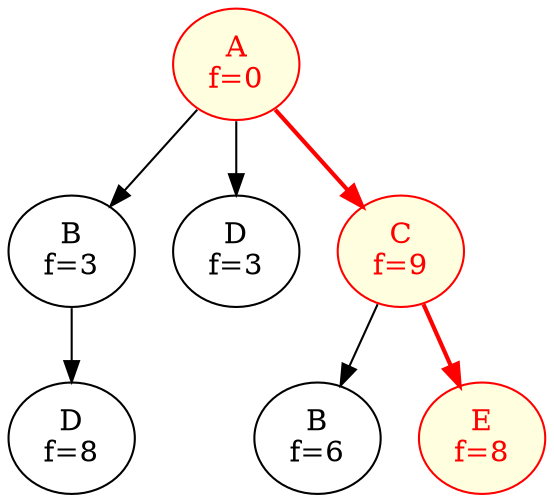 digraph G {
  1 [label="A\nf=0", color=red, fontcolor=red, style=filled, fillcolor=lightyellow];
  2 [label="B\nf=3"];
  1 -> 2;
  4 [label="D\nf=3"];
  1 -> 4;
  6 [label="D\nf=8"];
  2 -> 6;
  3 [label="C\nf=9", color=red, fontcolor=red, style=filled, fillcolor=lightyellow];
  1 -> 3 [color=red, penwidth=2.0];
  7 [label="B\nf=6"];
  3 -> 7;
  8 [label="E\nf=8", color=red, fontcolor=red, style=filled, fillcolor=lightyellow];
  3 -> 8 [color=red, penwidth=2.0];
}
